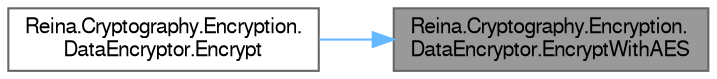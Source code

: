 digraph "Reina.Cryptography.Encryption.DataEncryptor.EncryptWithAES"
{
 // LATEX_PDF_SIZE
  bgcolor="transparent";
  edge [fontname=FreeSans,fontsize=10,labelfontname=FreeSans,labelfontsize=10];
  node [fontname=FreeSans,fontsize=10,shape=box,height=0.2,width=0.4];
  rankdir="RL";
  Node1 [id="Node000001",label="Reina.Cryptography.Encryption.\lDataEncryptor.EncryptWithAES",height=0.2,width=0.4,color="gray40", fillcolor="grey60", style="filled", fontcolor="black",tooltip="Encrypts the data using the AES algorithm in its default mode with an auto-generated IV."];
  Node1 -> Node2 [id="edge1_Node000001_Node000002",dir="back",color="steelblue1",style="solid",tooltip=" "];
  Node2 [id="Node000002",label="Reina.Cryptography.Encryption.\lDataEncryptor.Encrypt",height=0.2,width=0.4,color="grey40", fillcolor="white", style="filled",URL="$class_reina_1_1_cryptography_1_1_encryption_1_1_data_encryptor.html#a90741e7a89aa9a273b7477d58a2ea2e2",tooltip="Encrypts the specified plaintext data using a layered approach with Twofish, Serpent,..."];
}
